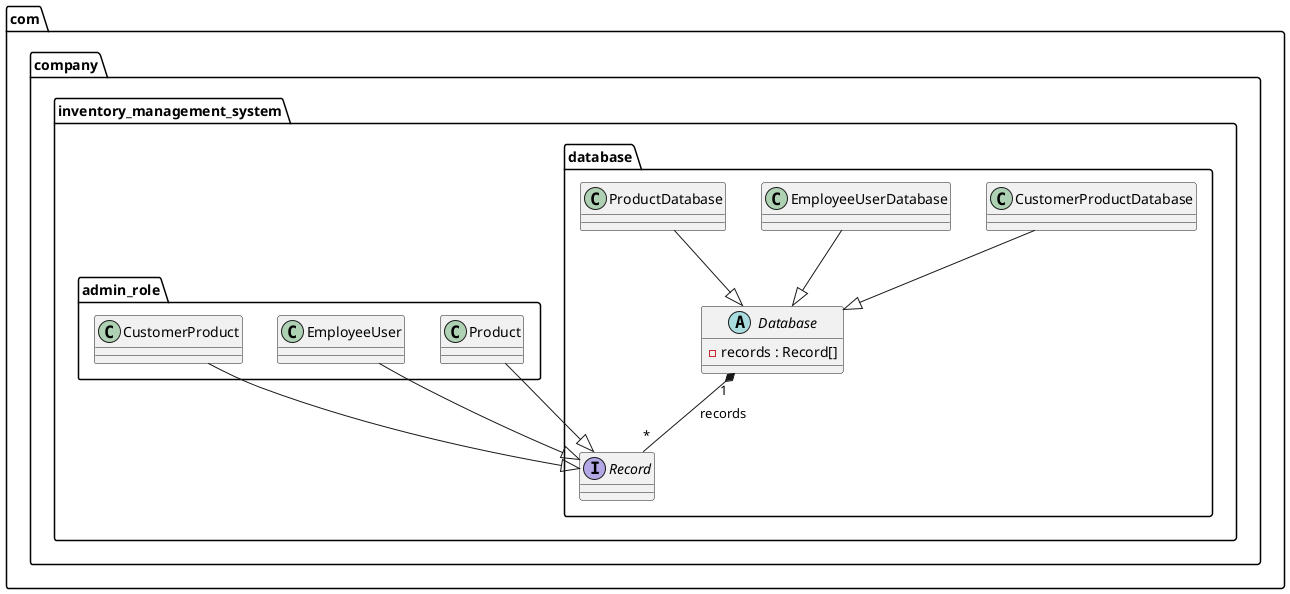 @startuml
package com.company.inventory_management_system.database {
  interface Record
  abstract class Database {
    - records : Record[]
  }
  Database "1" *-- "*" Record : records
}

package com.company.inventory_management_system.admin_role {
  class CustomerProduct
  class EmployeeUser
  class Product

  CustomerProduct --|> com.company.inventory_management_system.database.Record
  EmployeeUser --|> com.company.inventory_management_system.database.Record
  Product --|> com.company.inventory_management_system.database.Record
}

package com.company.inventory_management_system.database {
  class CustomerProductDatabase
  class EmployeeUserDatabase
  class ProductDatabase

  CustomerProductDatabase --|> Database
  EmployeeUserDatabase --|> Database
  ProductDatabase --|> Database
}
@enduml